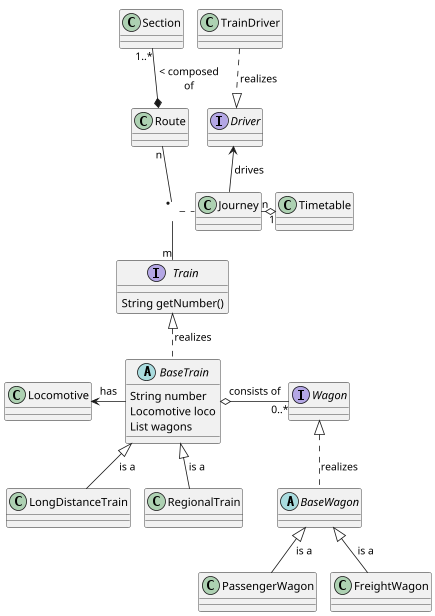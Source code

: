 @startuml
!pragma layout smetana
'https://plantuml.com/class-diagram

'
' This model represents the planning view from the timetable perspective
' This is internally known as the "IST" view
'

'skinparam groupInheritance 2

scale 0.8

interface Train {
  String getNumber()
}
abstract class BaseTrain {
  String number
  Locomotive loco
  List wagons
}
class LongDistanceTrain
class RegionalTrain
class Locomotive

class Journey
interface Driver
class TrainDriver

interface Wagon
abstract class BaseWagon
class PassengerWagon
class FreightWagon

'class Network
class Route
class Section
class Timetable

' Train model
Train             <|..          BaseTrain         : realizes
BaseTrain         <|--          LongDistanceTrain : is a
BaseTrain         <|--          RegionalTrain     : is a
BaseTrain         -l->          Locomotive        : > has
BaseTrain         o-r-  "0..*"  Wagon             : consists of
Wagon             <|..          BaseWagon         : realizes
BaseWagon         <|--          PassengerWagon    : is a
BaseWagon         <|--          FreightWagon      : is a

' Route model
'Network      "1"  -l-   "n"    Route
Route             *-u-  "1..*" Section            : < composed\nof

' Journey model
Route        "n"  --    "m"    Train
(Route,Train)     ..           Journey
Journey      "n"  -r-o  "1"    Timetable
Journey           -u->         Driver             : < drives
Driver            <|.u.        TrainDriver        : realizes

@enduml